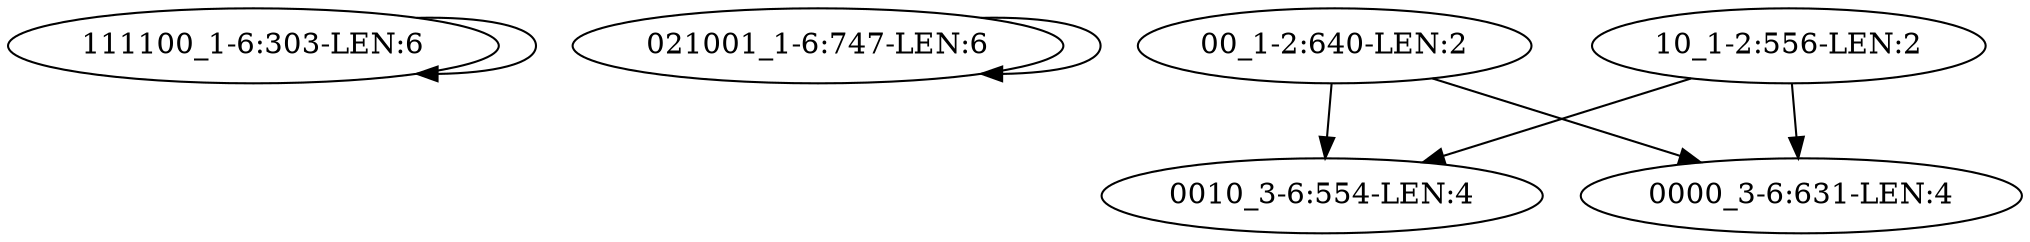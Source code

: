 digraph G {
    "111100_1-6:303-LEN:6" -> "111100_1-6:303-LEN:6";
    "021001_1-6:747-LEN:6" -> "021001_1-6:747-LEN:6";
    "00_1-2:640-LEN:2" -> "0010_3-6:554-LEN:4";
    "00_1-2:640-LEN:2" -> "0000_3-6:631-LEN:4";
    "10_1-2:556-LEN:2" -> "0010_3-6:554-LEN:4";
    "10_1-2:556-LEN:2" -> "0000_3-6:631-LEN:4";
}
